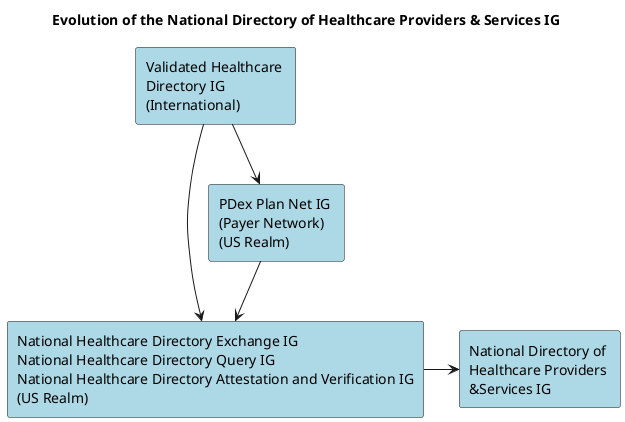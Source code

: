 @startuml

title Evolution of the National Directory of Healthcare Providers & Services IG
agent #LightBlue Vhdir as "Validated Healthcare \nDirectory IG \n(International)"
agent #LightBlue PlanNet as "PDex Plan Net IG \n(Payer Network) \n(US Realm)"
agent #LightBlue ND as "National Healthcare Directory Exchange IG \nNational Healthcare Directory Query IG \nNational Healthcare Directory Attestation and Verification IG\n(US Realm)"
agent #LightBlue Ndh as "National Directory of \nHealthcare Providers \n&Services IG"


Vhdir -down-> PlanNet
PlanNet -down-> ND
Vhdir -right-> ND
ND -right-> Ndh
@enduml